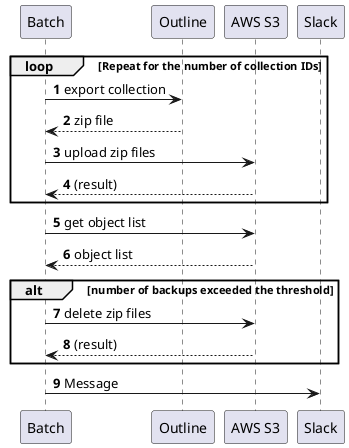 @startuml
'https://plantuml.com/sequence-diagram

autonumber
Participant Batch as batch
Participant Outline as outline
Participant "AWS S3" as s3
Participant Slack as slack

loop Repeat for the number of collection IDs
    batch -> outline: export collection
    outline --> batch: zip file
    batch -> s3: upload zip files
    s3 --> batch: (result)
end

batch -> s3: get object list
s3 --> batch: object list

alt number of backups exceeded the threshold
    batch -> s3: delete zip files
    s3 --> batch: (result)
end

batch -> slack: Message

@enduml
